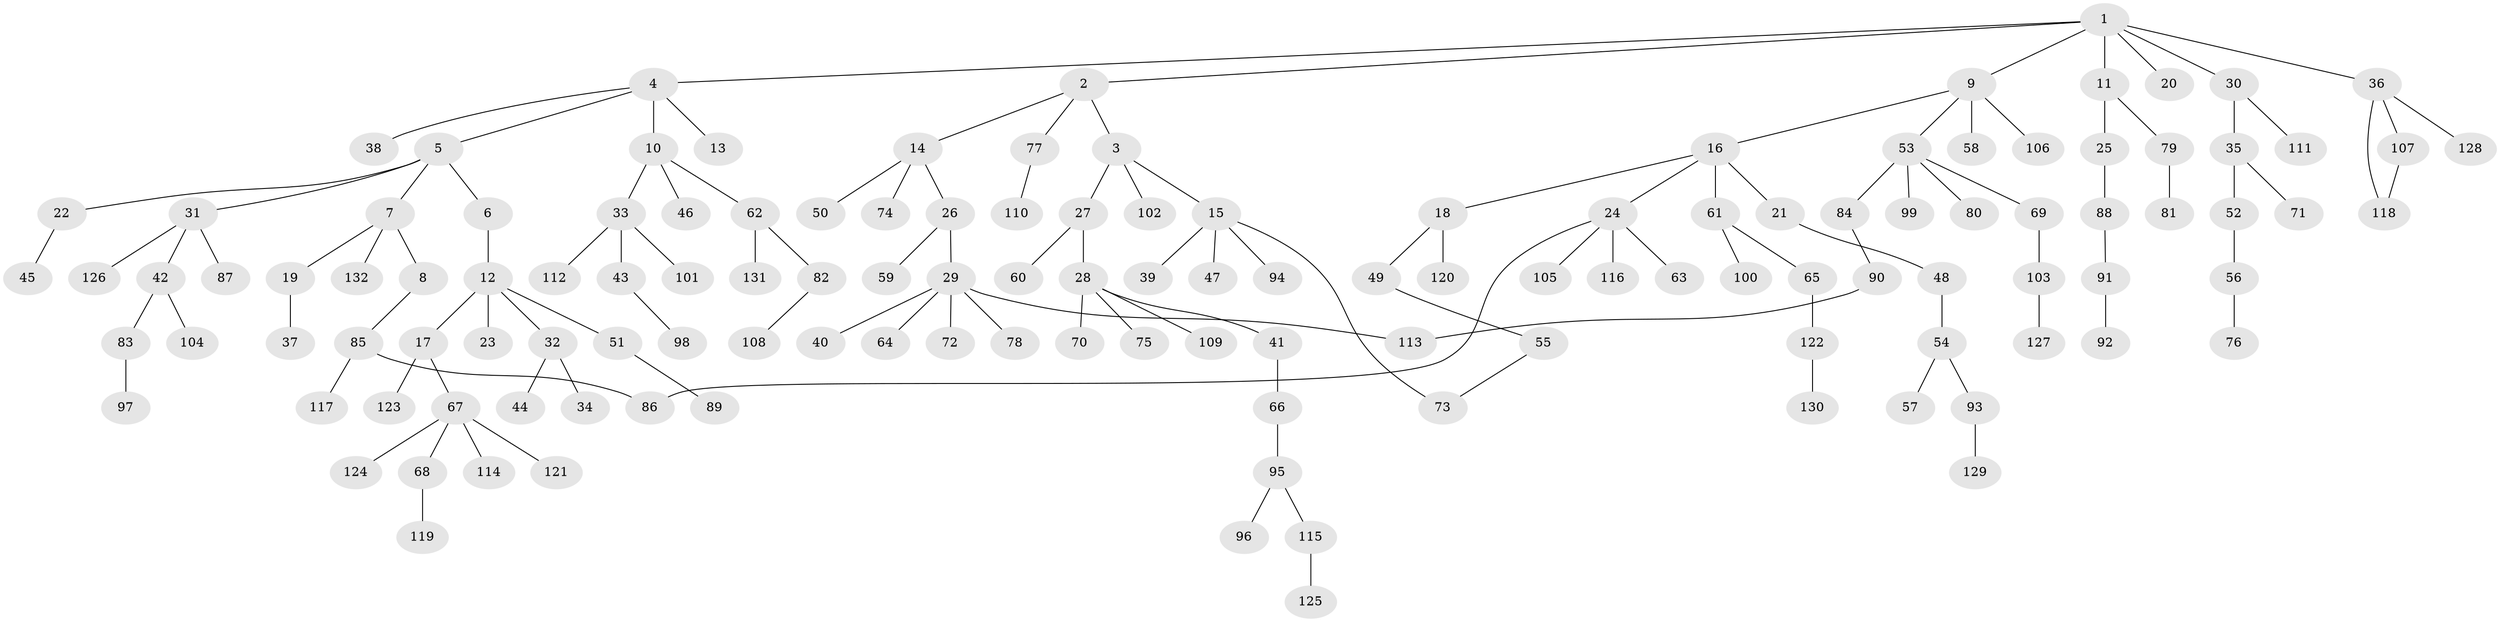 // coarse degree distribution, {8: 0.02127659574468085, 4: 0.0851063829787234, 5: 0.0425531914893617, 2: 0.1595744680851064, 3: 0.09574468085106383, 1: 0.574468085106383, 6: 0.010638297872340425, 7: 0.010638297872340425}
// Generated by graph-tools (version 1.1) at 2025/51/02/27/25 19:51:40]
// undirected, 132 vertices, 135 edges
graph export_dot {
graph [start="1"]
  node [color=gray90,style=filled];
  1;
  2;
  3;
  4;
  5;
  6;
  7;
  8;
  9;
  10;
  11;
  12;
  13;
  14;
  15;
  16;
  17;
  18;
  19;
  20;
  21;
  22;
  23;
  24;
  25;
  26;
  27;
  28;
  29;
  30;
  31;
  32;
  33;
  34;
  35;
  36;
  37;
  38;
  39;
  40;
  41;
  42;
  43;
  44;
  45;
  46;
  47;
  48;
  49;
  50;
  51;
  52;
  53;
  54;
  55;
  56;
  57;
  58;
  59;
  60;
  61;
  62;
  63;
  64;
  65;
  66;
  67;
  68;
  69;
  70;
  71;
  72;
  73;
  74;
  75;
  76;
  77;
  78;
  79;
  80;
  81;
  82;
  83;
  84;
  85;
  86;
  87;
  88;
  89;
  90;
  91;
  92;
  93;
  94;
  95;
  96;
  97;
  98;
  99;
  100;
  101;
  102;
  103;
  104;
  105;
  106;
  107;
  108;
  109;
  110;
  111;
  112;
  113;
  114;
  115;
  116;
  117;
  118;
  119;
  120;
  121;
  122;
  123;
  124;
  125;
  126;
  127;
  128;
  129;
  130;
  131;
  132;
  1 -- 2;
  1 -- 4;
  1 -- 9;
  1 -- 11;
  1 -- 20;
  1 -- 30;
  1 -- 36;
  2 -- 3;
  2 -- 14;
  2 -- 77;
  3 -- 15;
  3 -- 27;
  3 -- 102;
  4 -- 5;
  4 -- 10;
  4 -- 13;
  4 -- 38;
  5 -- 6;
  5 -- 7;
  5 -- 22;
  5 -- 31;
  6 -- 12;
  7 -- 8;
  7 -- 19;
  7 -- 132;
  8 -- 85;
  9 -- 16;
  9 -- 53;
  9 -- 58;
  9 -- 106;
  10 -- 33;
  10 -- 46;
  10 -- 62;
  11 -- 25;
  11 -- 79;
  12 -- 17;
  12 -- 23;
  12 -- 32;
  12 -- 51;
  14 -- 26;
  14 -- 50;
  14 -- 74;
  15 -- 39;
  15 -- 47;
  15 -- 94;
  15 -- 73;
  16 -- 18;
  16 -- 21;
  16 -- 24;
  16 -- 61;
  17 -- 67;
  17 -- 123;
  18 -- 49;
  18 -- 120;
  19 -- 37;
  21 -- 48;
  22 -- 45;
  24 -- 63;
  24 -- 105;
  24 -- 116;
  24 -- 86;
  25 -- 88;
  26 -- 29;
  26 -- 59;
  27 -- 28;
  27 -- 60;
  28 -- 41;
  28 -- 70;
  28 -- 75;
  28 -- 109;
  29 -- 40;
  29 -- 64;
  29 -- 72;
  29 -- 78;
  29 -- 113;
  30 -- 35;
  30 -- 111;
  31 -- 42;
  31 -- 87;
  31 -- 126;
  32 -- 34;
  32 -- 44;
  33 -- 43;
  33 -- 101;
  33 -- 112;
  35 -- 52;
  35 -- 71;
  36 -- 107;
  36 -- 128;
  36 -- 118;
  41 -- 66;
  42 -- 83;
  42 -- 104;
  43 -- 98;
  48 -- 54;
  49 -- 55;
  51 -- 89;
  52 -- 56;
  53 -- 69;
  53 -- 80;
  53 -- 84;
  53 -- 99;
  54 -- 57;
  54 -- 93;
  55 -- 73;
  56 -- 76;
  61 -- 65;
  61 -- 100;
  62 -- 82;
  62 -- 131;
  65 -- 122;
  66 -- 95;
  67 -- 68;
  67 -- 114;
  67 -- 121;
  67 -- 124;
  68 -- 119;
  69 -- 103;
  77 -- 110;
  79 -- 81;
  82 -- 108;
  83 -- 97;
  84 -- 90;
  85 -- 86;
  85 -- 117;
  88 -- 91;
  90 -- 113;
  91 -- 92;
  93 -- 129;
  95 -- 96;
  95 -- 115;
  103 -- 127;
  107 -- 118;
  115 -- 125;
  122 -- 130;
}
